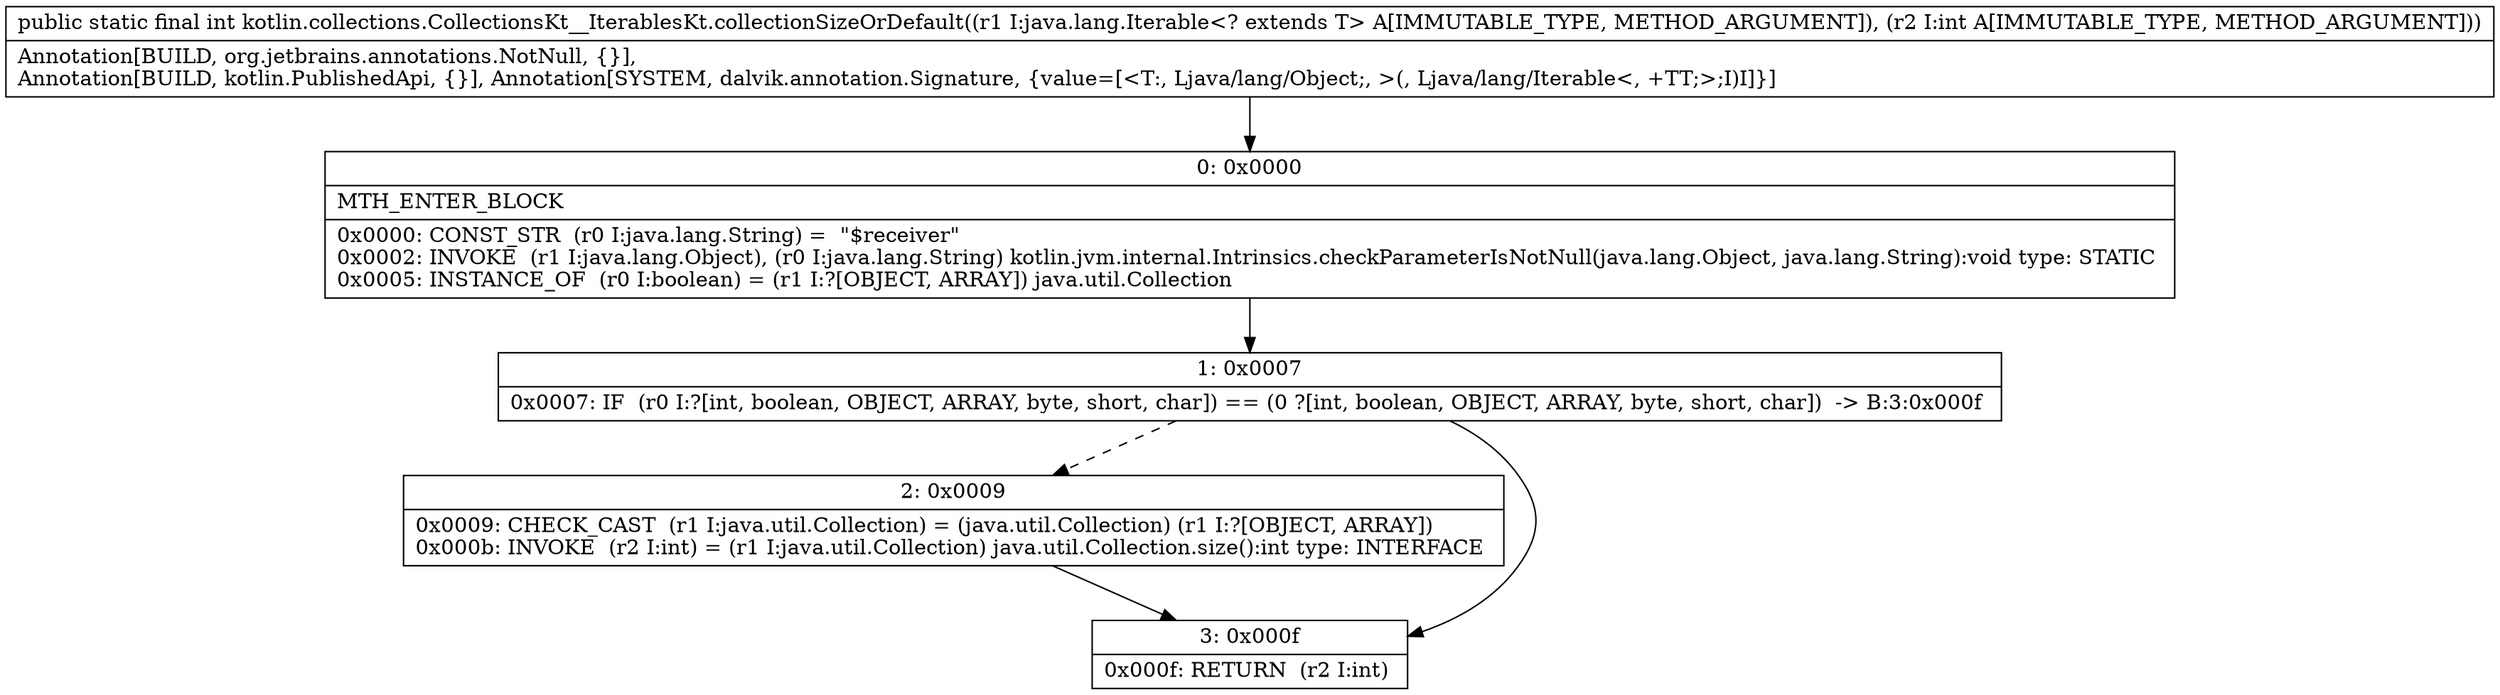 digraph "CFG forkotlin.collections.CollectionsKt__IterablesKt.collectionSizeOrDefault(Ljava\/lang\/Iterable;I)I" {
Node_0 [shape=record,label="{0\:\ 0x0000|MTH_ENTER_BLOCK\l|0x0000: CONST_STR  (r0 I:java.lang.String) =  \"$receiver\" \l0x0002: INVOKE  (r1 I:java.lang.Object), (r0 I:java.lang.String) kotlin.jvm.internal.Intrinsics.checkParameterIsNotNull(java.lang.Object, java.lang.String):void type: STATIC \l0x0005: INSTANCE_OF  (r0 I:boolean) = (r1 I:?[OBJECT, ARRAY]) java.util.Collection \l}"];
Node_1 [shape=record,label="{1\:\ 0x0007|0x0007: IF  (r0 I:?[int, boolean, OBJECT, ARRAY, byte, short, char]) == (0 ?[int, boolean, OBJECT, ARRAY, byte, short, char])  \-\> B:3:0x000f \l}"];
Node_2 [shape=record,label="{2\:\ 0x0009|0x0009: CHECK_CAST  (r1 I:java.util.Collection) = (java.util.Collection) (r1 I:?[OBJECT, ARRAY]) \l0x000b: INVOKE  (r2 I:int) = (r1 I:java.util.Collection) java.util.Collection.size():int type: INTERFACE \l}"];
Node_3 [shape=record,label="{3\:\ 0x000f|0x000f: RETURN  (r2 I:int) \l}"];
MethodNode[shape=record,label="{public static final int kotlin.collections.CollectionsKt__IterablesKt.collectionSizeOrDefault((r1 I:java.lang.Iterable\<? extends T\> A[IMMUTABLE_TYPE, METHOD_ARGUMENT]), (r2 I:int A[IMMUTABLE_TYPE, METHOD_ARGUMENT]))  | Annotation[BUILD, org.jetbrains.annotations.NotNull, \{\}], \lAnnotation[BUILD, kotlin.PublishedApi, \{\}], Annotation[SYSTEM, dalvik.annotation.Signature, \{value=[\<T:, Ljava\/lang\/Object;, \>(, Ljava\/lang\/Iterable\<, +TT;\>;I)I]\}]\l}"];
MethodNode -> Node_0;
Node_0 -> Node_1;
Node_1 -> Node_2[style=dashed];
Node_1 -> Node_3;
Node_2 -> Node_3;
}

